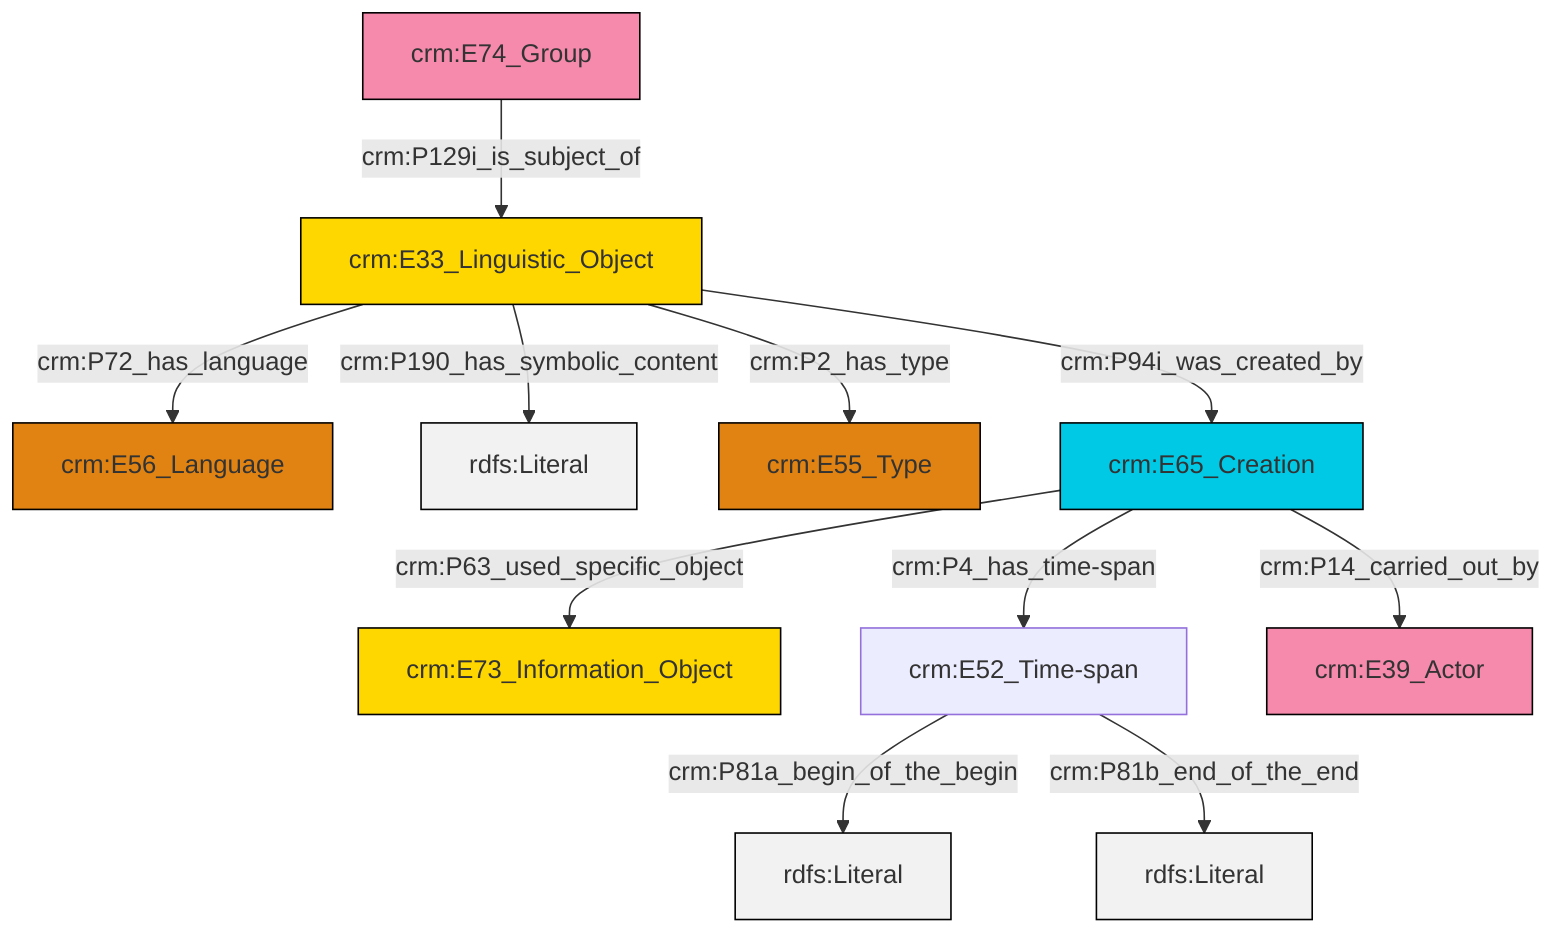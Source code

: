graph TD
classDef Literal fill:#f2f2f2,stroke:#000000;
classDef CRM_Entity fill:#FFFFFF,stroke:#000000;
classDef Temporal_Entity fill:#00C9E6, stroke:#000000;
classDef Type fill:#E18312, stroke:#000000;
classDef Time-Span fill:#2C9C91, stroke:#000000;
classDef Appellation fill:#FFEB7F, stroke:#000000;
classDef Place fill:#008836, stroke:#000000;
classDef Persistent_Item fill:#B266B2, stroke:#000000;
classDef Conceptual_Object fill:#FFD700, stroke:#000000;
classDef Physical_Thing fill:#D2B48C, stroke:#000000;
classDef Actor fill:#f58aad, stroke:#000000;
classDef PC_Classes fill:#4ce600, stroke:#000000;
classDef Multi fill:#cccccc,stroke:#000000;

4["crm:E52_Time-span"]:::Default -->|crm:P81a_begin_of_the_begin| 5[rdfs:Literal]:::Literal
6["crm:E33_Linguistic_Object"]:::Conceptual_Object -->|crm:P190_has_symbolic_content| 7[rdfs:Literal]:::Literal
9["crm:E74_Group"]:::Actor -->|crm:P129i_is_subject_of| 6["crm:E33_Linguistic_Object"]:::Conceptual_Object
12["crm:E65_Creation"]:::Temporal_Entity -->|crm:P14_carried_out_by| 13["crm:E39_Actor"]:::Actor
12["crm:E65_Creation"]:::Temporal_Entity -->|crm:P4_has_time-span| 4["crm:E52_Time-span"]:::Default
6["crm:E33_Linguistic_Object"]:::Conceptual_Object -->|crm:P72_has_language| 2["crm:E56_Language"]:::Type
6["crm:E33_Linguistic_Object"]:::Conceptual_Object -->|crm:P2_has_type| 10["crm:E55_Type"]:::Type
12["crm:E65_Creation"]:::Temporal_Entity -->|crm:P63_used_specific_object| 0["crm:E73_Information_Object"]:::Conceptual_Object
4["crm:E52_Time-span"]:::Default -->|crm:P81b_end_of_the_end| 18[rdfs:Literal]:::Literal
6["crm:E33_Linguistic_Object"]:::Conceptual_Object -->|crm:P94i_was_created_by| 12["crm:E65_Creation"]:::Temporal_Entity